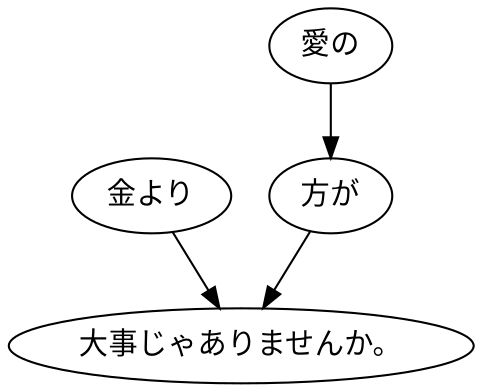 digraph graph7004 {
	node0 [label="金より"];
	node1 [label="愛の"];
	node2 [label="方が"];
	node3 [label="大事じゃありませんか。"];
	node0 -> node3;
	node1 -> node2;
	node2 -> node3;
}
